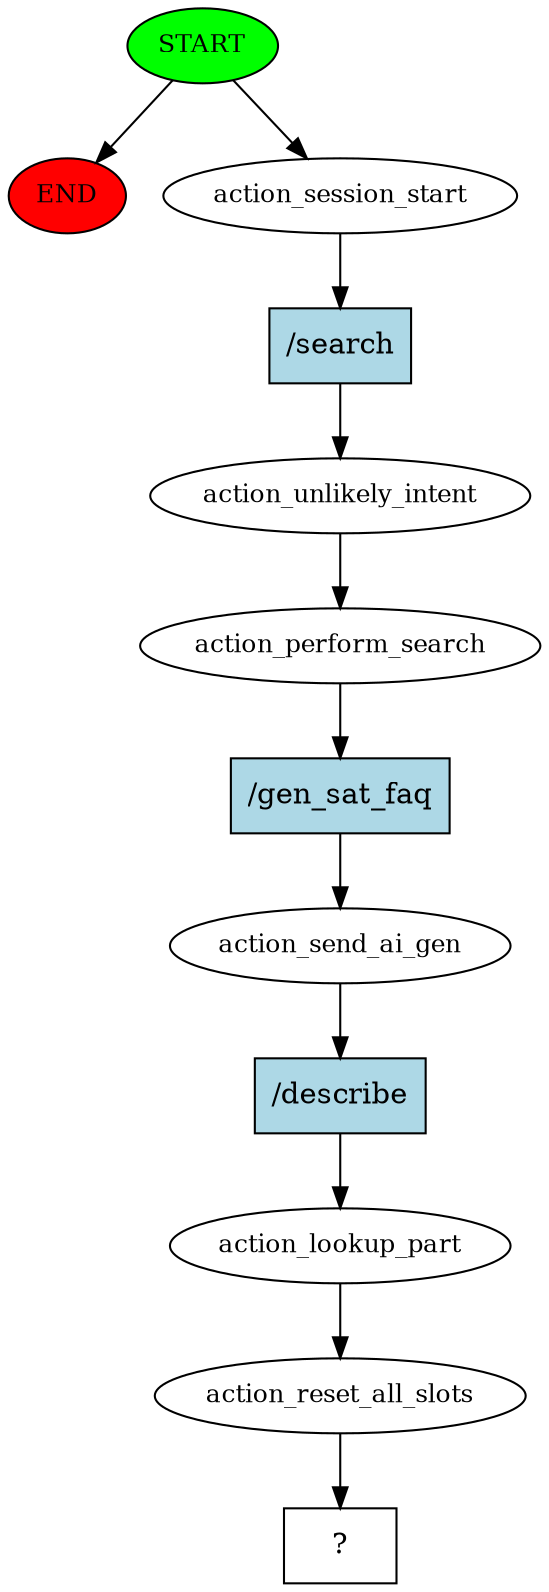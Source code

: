 digraph  {
0 [class="start active", fillcolor=green, fontsize=12, label=START, style=filled];
"-1" [class=end, fillcolor=red, fontsize=12, label=END, style=filled];
1 [class=active, fontsize=12, label=action_session_start];
2 [class=active, fontsize=12, label=action_unlikely_intent];
3 [class=active, fontsize=12, label=action_perform_search];
4 [class=active, fontsize=12, label=action_send_ai_gen];
5 [class=active, fontsize=12, label=action_lookup_part];
6 [class=active, fontsize=12, label=action_reset_all_slots];
7 [class="intent dashed active", label="  ?  ", shape=rect];
8 [class="intent active", fillcolor=lightblue, label="/search", shape=rect, style=filled];
9 [class="intent active", fillcolor=lightblue, label="/gen_sat_faq", shape=rect, style=filled];
10 [class="intent active", fillcolor=lightblue, label="/describe", shape=rect, style=filled];
0 -> "-1"  [class="", key=NONE, label=""];
0 -> 1  [class=active, key=NONE, label=""];
1 -> 8  [class=active, key=0];
2 -> 3  [class=active, key=NONE, label=""];
3 -> 9  [class=active, key=0];
4 -> 10  [class=active, key=0];
5 -> 6  [class=active, key=NONE, label=""];
6 -> 7  [class=active, key=NONE, label=""];
8 -> 2  [class=active, key=0];
9 -> 4  [class=active, key=0];
10 -> 5  [class=active, key=0];
}

